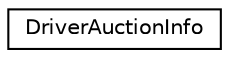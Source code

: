 digraph "Graphical Class Hierarchy"
{
 // LATEX_PDF_SIZE
  edge [fontname="Helvetica",fontsize="10",labelfontname="Helvetica",labelfontsize="10"];
  node [fontname="Helvetica",fontsize="10",shape=record];
  rankdir="LR";
  Node0 [label="DriverAuctionInfo",height=0.2,width=0.4,color="black", fillcolor="white", style="filled",URL="$structDriverAuctionInfo.html",tooltip=" "];
}
